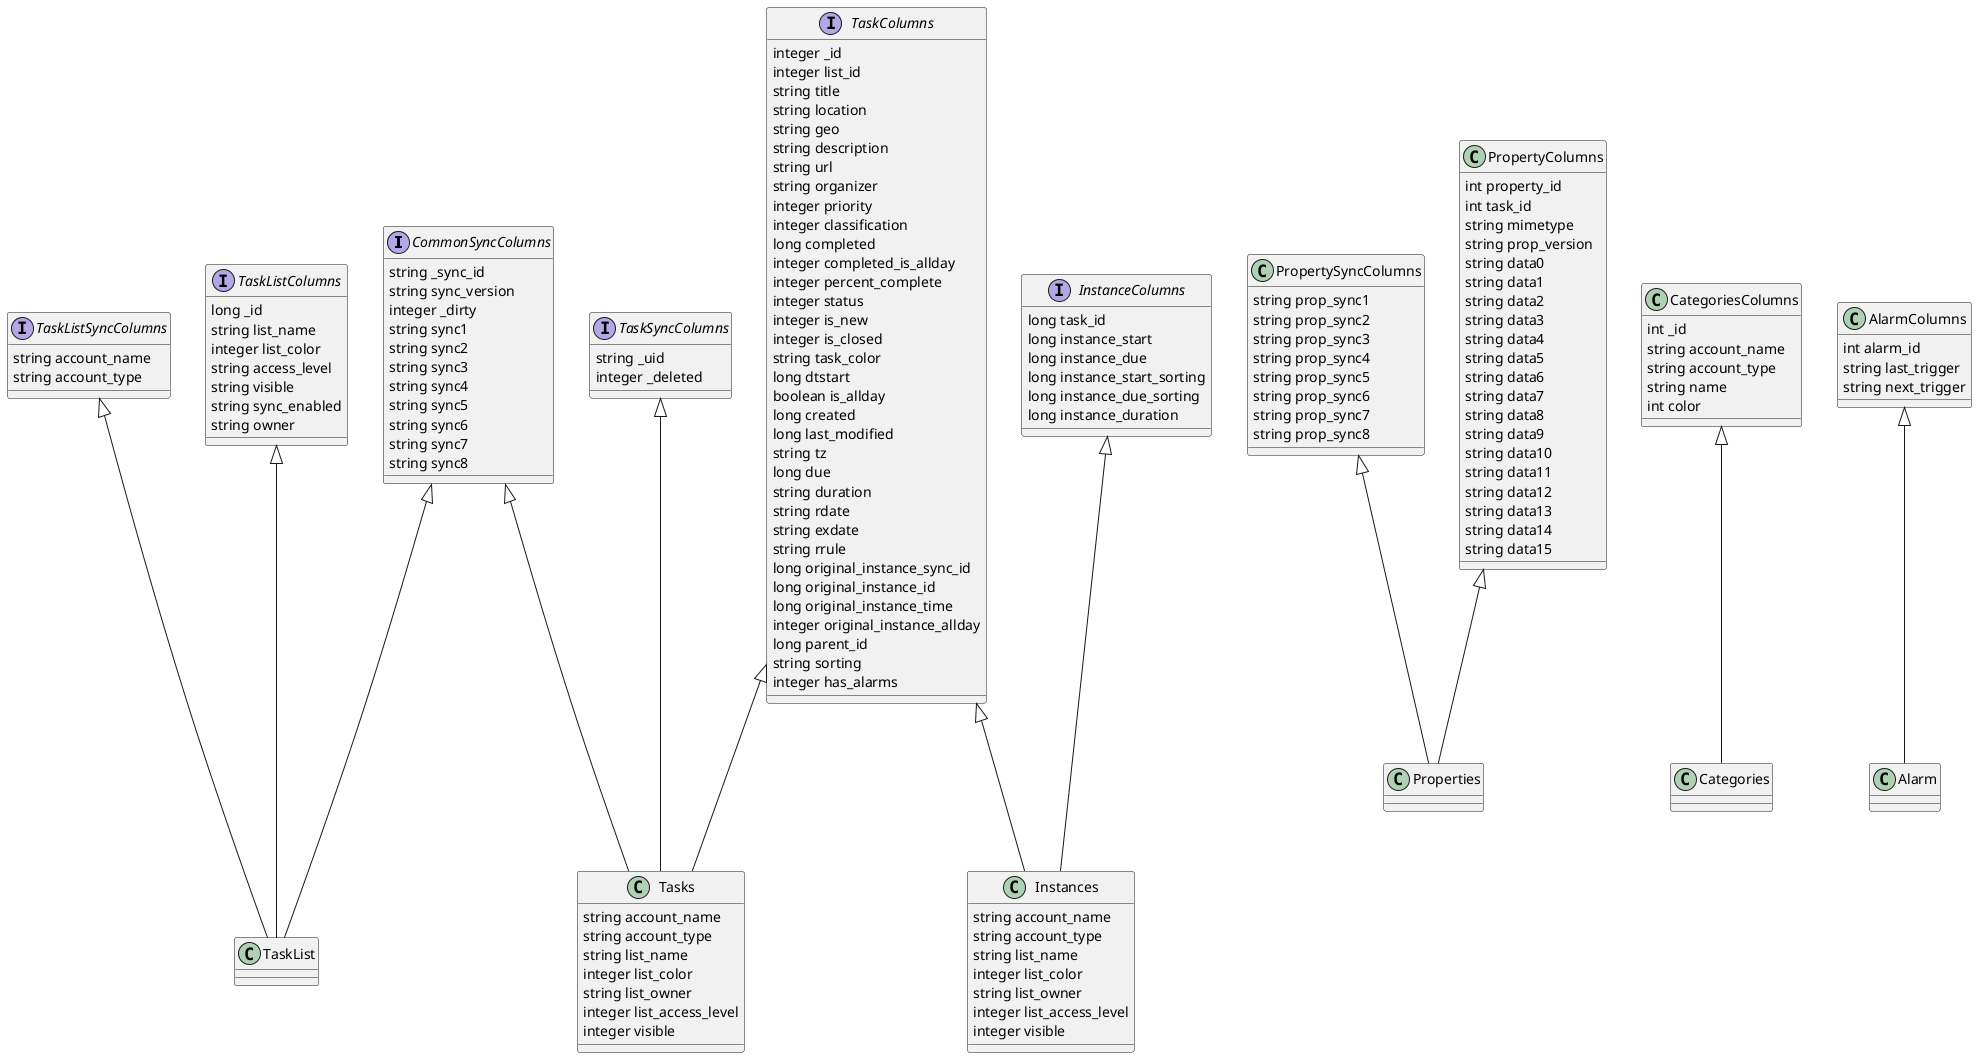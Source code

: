 @startuml

interface CommonSyncColumns {
string _sync_id
string sync_version
integer _dirty
string sync1
string sync2
string sync3
string sync4
string sync5
string sync6
string sync7
string sync8
}
interface TaskListSyncColumns {
string account_name
string account_type
}
interface TaskSyncColumns {
string _uid
integer _deleted
}
interface TaskListColumns {
long _id
string list_name
integer list_color
string access_level
string visible
string sync_enabled
string owner
}
class TaskList
TaskListColumns <|--- TaskList
TaskListSyncColumns <|--- TaskList
CommonSyncColumns <|--- TaskList



interface TaskColumns {
integer _id
integer list_id
string title
string location
string geo
string description
string url
string organizer
integer priority
integer classification
long completed
integer completed_is_allday
integer percent_complete
integer status
integer is_new
integer is_closed
string task_color
long dtstart
boolean is_allday
long created
long last_modified
string tz
long due
string duration
string rdate
string exdate
string rrule
long original_instance_sync_id
long original_instance_id
long original_instance_time
integer original_instance_allday
long parent_id
string sorting
integer has_alarms
}
class Tasks {
string account_name
string account_type
string list_name
integer list_color
string list_owner
integer list_access_level
integer visible
}
TaskColumns <|--- Tasks
CommonSyncColumns <|--- Tasks
TaskSyncColumns <|--- Tasks


interface InstanceColumns {
long task_id
long instance_start
long instance_due
long instance_start_sorting
long instance_due_sorting
long instance_duration
}
class Instances {
string account_name
string account_type
string list_name
integer list_color
string list_owner
integer list_access_level
integer visible
}
TaskColumns <|--- Instances
InstanceColumns <|--- Instances

class PropertySyncColumns {
string prop_sync1
string prop_sync2
string prop_sync3
string prop_sync4
string prop_sync5
string prop_sync6
string prop_sync7
string prop_sync8
}
class PropertyColumns {
int property_id
int task_id
string mimetype
string prop_version
string data0
string data1
string data2
string data3
string data4
string data5
string data6
string data7
string data8
string data9
string data10
string data11
string data12
string data13
string data14
string data15
}

class Properties {
}
PropertyColumns <|-- Properties
PropertySyncColumns <|-- Properties

class CategoriesColumns {
int _id
string account_name
string account_type
string name
int color
}

class Categories {
}
CategoriesColumns <|-- Categories

class AlarmColumns {
int alarm_id
string last_trigger
string next_trigger
}
AlarmColumns <|-- Alarm 


@enduml